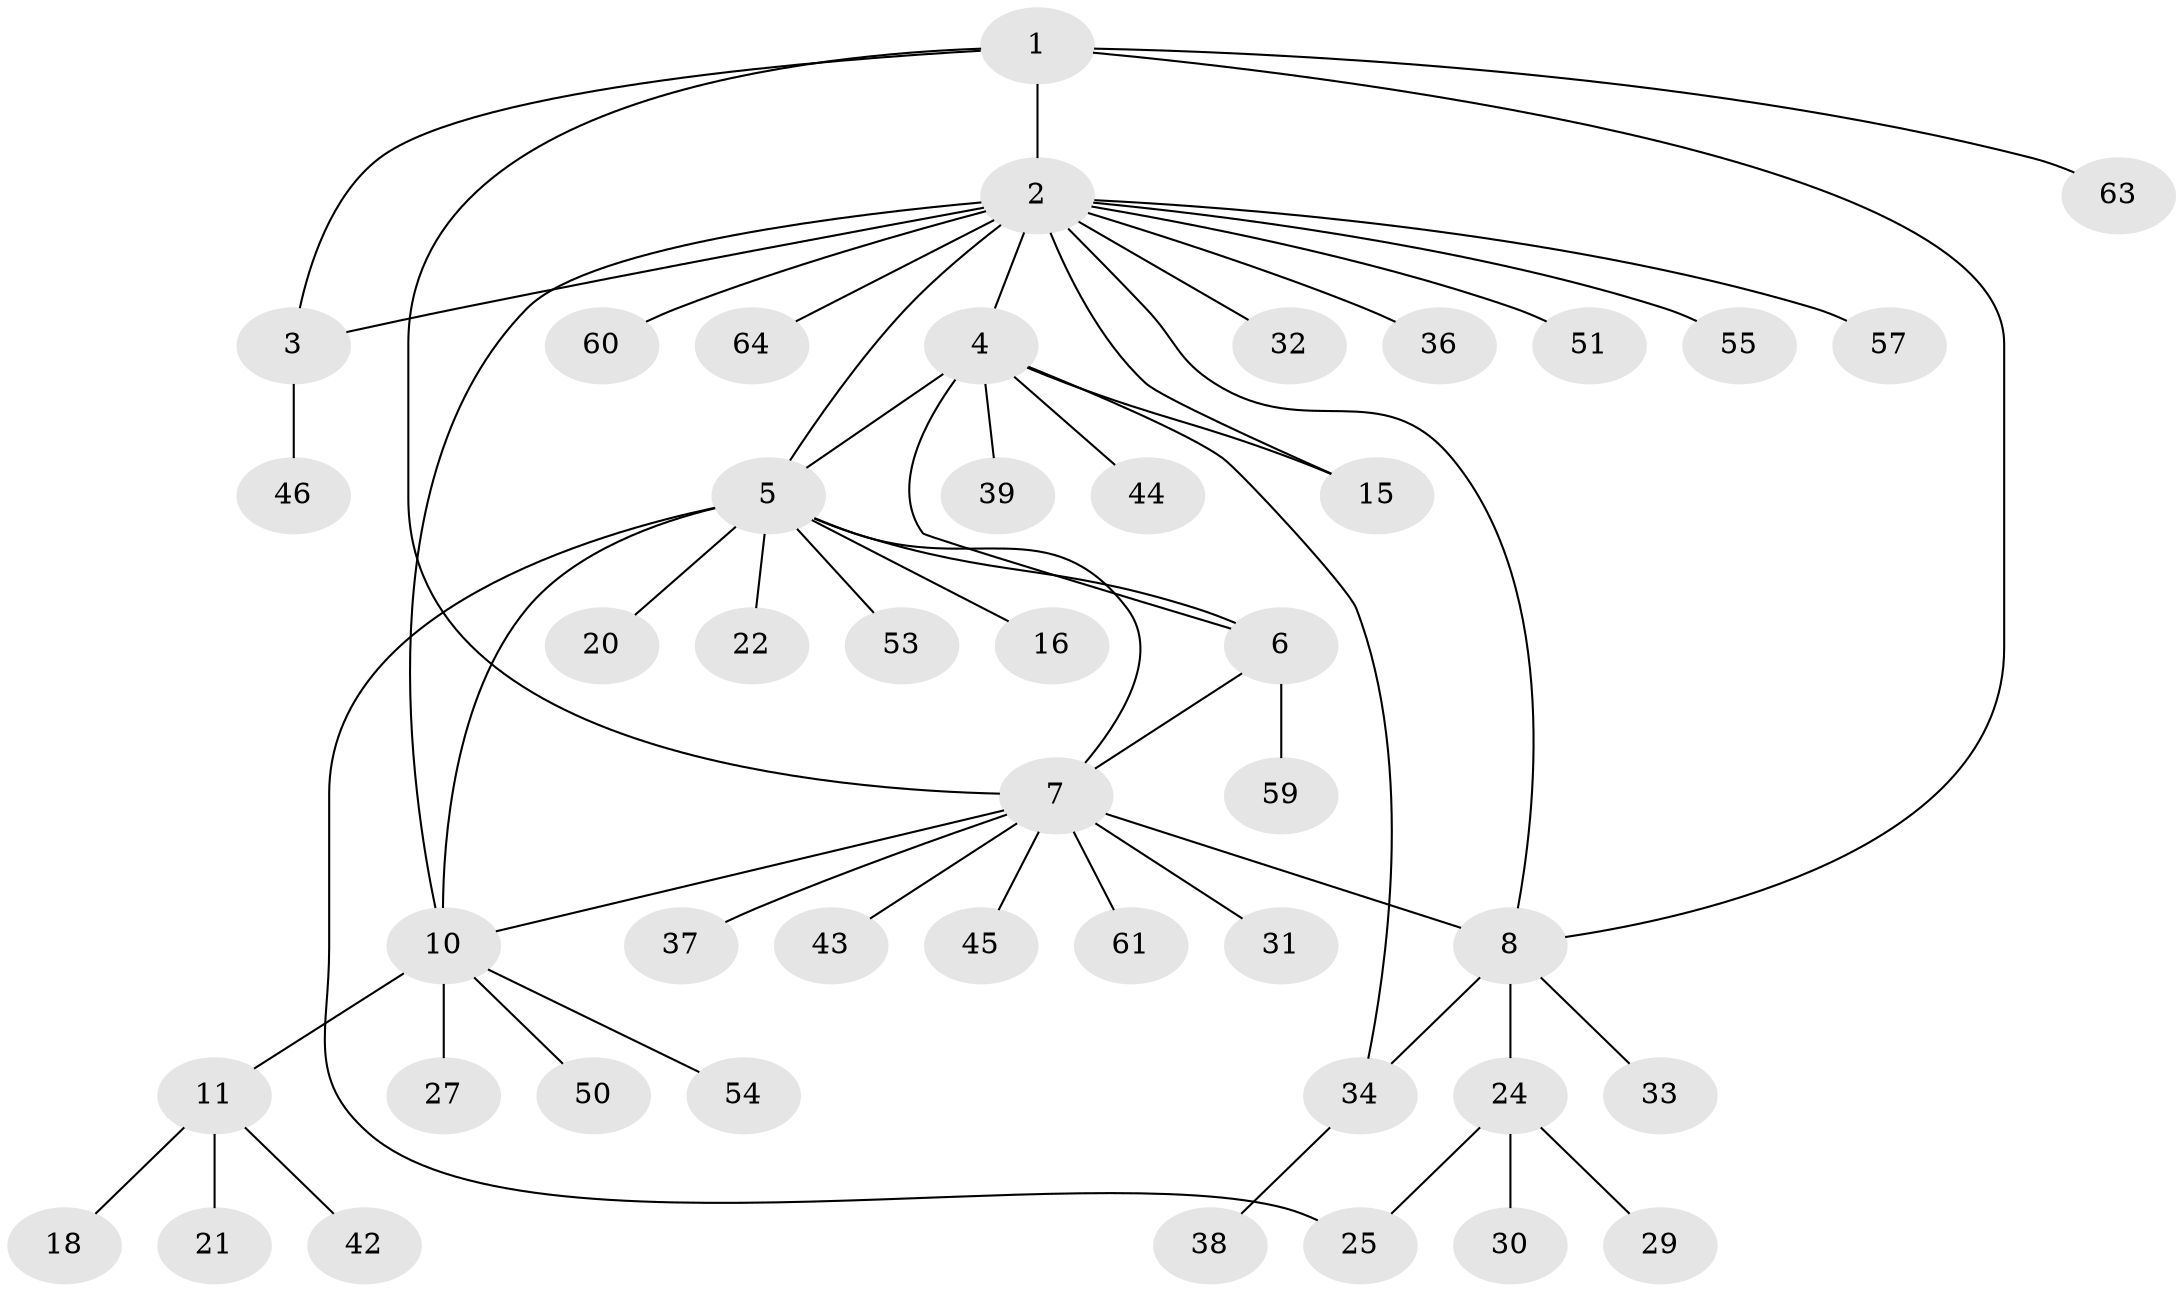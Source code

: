 // original degree distribution, {4: 0.046875, 8: 0.015625, 3: 0.078125, 11: 0.015625, 9: 0.03125, 6: 0.0625, 5: 0.03125, 2: 0.15625, 1: 0.5625}
// Generated by graph-tools (version 1.1) at 2025/11/02/27/25 16:11:30]
// undirected, 45 vertices, 56 edges
graph export_dot {
graph [start="1"]
  node [color=gray90,style=filled];
  1 [super="+9"];
  2 [super="+13"];
  3 [super="+40"];
  4 [super="+14"];
  5 [super="+35"];
  6 [super="+58"];
  7 [super="+19"];
  8 [super="+17"];
  10 [super="+12"];
  11 [super="+26"];
  15 [super="+28"];
  16 [super="+47"];
  18;
  20 [super="+52"];
  21 [super="+23"];
  22 [super="+41"];
  24 [super="+48"];
  25 [super="+62"];
  27;
  29 [super="+49"];
  30;
  31;
  32;
  33;
  34 [super="+56"];
  36;
  37;
  38;
  39;
  42;
  43;
  44;
  45;
  46;
  50;
  51;
  53;
  54;
  55;
  57;
  59;
  60;
  61;
  63;
  64;
  1 -- 2;
  1 -- 3;
  1 -- 63;
  1 -- 8;
  1 -- 7;
  2 -- 3;
  2 -- 5;
  2 -- 36;
  2 -- 55;
  2 -- 64;
  2 -- 10 [weight=2];
  2 -- 32;
  2 -- 8;
  2 -- 15;
  2 -- 51;
  2 -- 57;
  2 -- 60;
  2 -- 4;
  3 -- 46;
  4 -- 5;
  4 -- 6;
  4 -- 34;
  4 -- 39;
  4 -- 44;
  4 -- 15;
  5 -- 6;
  5 -- 7;
  5 -- 10;
  5 -- 16;
  5 -- 20;
  5 -- 22;
  5 -- 53;
  5 -- 25;
  6 -- 59;
  6 -- 7;
  7 -- 8;
  7 -- 10;
  7 -- 43;
  7 -- 45;
  7 -- 61;
  7 -- 31;
  7 -- 37;
  8 -- 33;
  8 -- 34;
  8 -- 24;
  10 -- 11 [weight=2];
  10 -- 27;
  10 -- 50;
  10 -- 54;
  11 -- 18;
  11 -- 21;
  11 -- 42;
  24 -- 25;
  24 -- 29;
  24 -- 30;
  34 -- 38;
}
